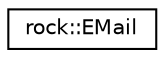 digraph "类继承关系图"
{
 // LATEX_PDF_SIZE
  edge [fontname="Helvetica",fontsize="10",labelfontname="Helvetica",labelfontsize="10"];
  node [fontname="Helvetica",fontsize="10",shape=record];
  rankdir="LR";
  Node0 [label="rock::EMail",height=0.2,width=0.4,color="black", fillcolor="white", style="filled",URL="$classrock_1_1EMail.html",tooltip=" "];
}
